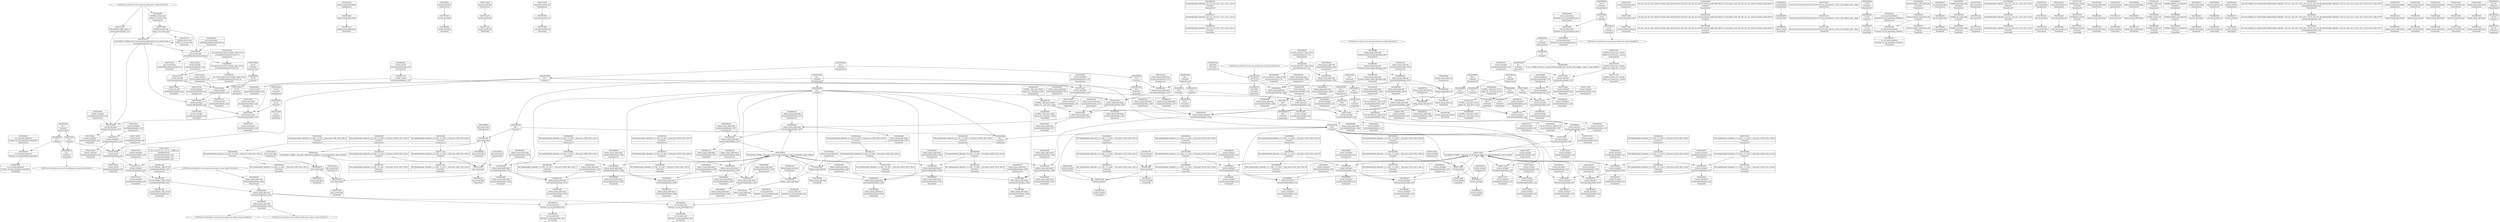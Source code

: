 digraph {
	CE0x56cc5e0 [shape=record,shape=Mrecord,label="{CE0x56cc5e0|current_sid:tmp8|security/selinux/hooks.c,218|*SummSource*}"]
	CE0x56f1d90 [shape=record,shape=Mrecord,label="{CE0x56f1d90|avc_has_perm:tsid|Function::avc_has_perm&Arg::tsid::|*SummSink*}"]
	CE0x56f51e0 [shape=record,shape=Mrecord,label="{CE0x56f51e0|current_sid:tmp16|security/selinux/hooks.c,218|*SummSource*}"]
	CE0x5725470 [shape=record,shape=Mrecord,label="{CE0x5725470|_ret_%struct.task_struct*_%tmp4,_!dbg_!27714|./arch/x86/include/asm/current.h,14|*SummSource*}"]
	CE0x56d2da0 [shape=record,shape=Mrecord,label="{CE0x56d2da0|i64*_getelementptr_inbounds_(_9_x_i64_,_9_x_i64_*___llvm_gcov_ctr255,_i64_0,_i64_0)|*Constant*|*SummSource*}"]
	CE0x56dc340 [shape=record,shape=Mrecord,label="{CE0x56dc340|i64*_getelementptr_inbounds_(_11_x_i64_,_11_x_i64_*___llvm_gcov_ctr125,_i64_0,_i64_8)|*Constant*|*SummSink*}"]
	CE0x56e22b0 [shape=record,shape=Mrecord,label="{CE0x56e22b0|selinux_mmap_addr:if.then}"]
	CE0x56c6290 [shape=record,shape=Mrecord,label="{CE0x56c6290|current_sid:tmp14|security/selinux/hooks.c,218|*SummSource*}"]
	CE0x5719fa0 [shape=record,shape=Mrecord,label="{CE0x5719fa0|current_sid:if.then}"]
	CE0x56f7a30 [shape=record,shape=Mrecord,label="{CE0x56f7a30|i64*_getelementptr_inbounds_(_9_x_i64_,_9_x_i64_*___llvm_gcov_ctr255,_i64_0,_i64_8)|*Constant*|*SummSource*}"]
	CE0x56bf110 [shape=record,shape=Mrecord,label="{CE0x56bf110|i64_0|*Constant*}"]
	CE0x572e8b0 [shape=record,shape=Mrecord,label="{CE0x572e8b0|i32_22|*Constant*}"]
	CE0x571ac80 [shape=record,shape=Mrecord,label="{CE0x571ac80|current_sid:do.end}"]
	CE0x56e0550 [shape=record,shape=Mrecord,label="{CE0x56e0550|selinux_mmap_addr:tmp10|security/selinux/hooks.c,3280|*SummSource*}"]
	CE0x56d9800 [shape=record,shape=Mrecord,label="{CE0x56d9800|i64_5|*Constant*}"]
	CE0x56e9700 [shape=record,shape=Mrecord,label="{CE0x56e9700|selinux_mmap_addr:tmp13|security/selinux/hooks.c,3281}"]
	CE0x56f15b0 [shape=record,shape=Mrecord,label="{CE0x56f15b0|i8_1|*Constant*|*SummSink*}"]
	CE0x571a570 [shape=record,shape=Mrecord,label="{CE0x571a570|current_sid:tmp6|security/selinux/hooks.c,218|*SummSink*}"]
	CE0x572f7a0 [shape=record,shape=Mrecord,label="{CE0x572f7a0|current_sid:tmp23|security/selinux/hooks.c,218}"]
	CE0x56e3c40 [shape=record,shape=Mrecord,label="{CE0x56e3c40|selinux_mmap_addr:tmp3|security/selinux/hooks.c,3277|*SummSource*}"]
	CE0x56d5cd0 [shape=record,shape=Mrecord,label="{CE0x56d5cd0|i64_4|*Constant*|*SummSource*}"]
	CE0x56e0680 [shape=record,shape=Mrecord,label="{CE0x56e0680|selinux_mmap_addr:tmp10|security/selinux/hooks.c,3280|*SummSink*}"]
	CE0x57146d0 [shape=record,shape=Mrecord,label="{CE0x57146d0|_call_void_mcount()_#3|*SummSink*}"]
	CE0x56f8230 [shape=record,shape=Mrecord,label="{CE0x56f8230|i8*_getelementptr_inbounds_(_45_x_i8_,_45_x_i8_*_.str12,_i32_0,_i32_0)|*Constant*|*SummSource*}"]
	CE0x572f630 [shape=record,shape=Mrecord,label="{CE0x572f630|current_sid:tmp22|security/selinux/hooks.c,218|*SummSource*}"]
	"CONST[source:0(mediator),value:2(dynamic)][purpose:{object}][SnkIdx:2]"
	CE0x739f3b0 [shape=record,shape=Mrecord,label="{CE0x739f3b0|selinux_mmap_addr:tmp|*SummSink*}"]
	CE0x5719cb0 [shape=record,shape=Mrecord,label="{CE0x5719cb0|current_sid:land.lhs.true2|*SummSink*}"]
	CE0x56e5650 [shape=record,shape=Mrecord,label="{CE0x56e5650|selinux_mmap_addr:tmp6|security/selinux/hooks.c,3278|*SummSource*}"]
	CE0x56e2920 [shape=record,shape=Mrecord,label="{CE0x56e2920|i32_(i32,_i32,_i16,_i32,_%struct.common_audit_data*)*_bitcast_(i32_(i32,_i32,_i16,_i32,_%struct.common_audit_data.495*)*_avc_has_perm_to_i32_(i32,_i32,_i16,_i32,_%struct.common_audit_data*)*)|*Constant*|*SummSink*}"]
	CE0x56fbc20 [shape=record,shape=Mrecord,label="{CE0x56fbc20|i64*_getelementptr_inbounds_(_11_x_i64_,_11_x_i64_*___llvm_gcov_ctr125,_i64_0,_i64_1)|*Constant*|*SummSource*}"]
	CE0x56fb060 [shape=record,shape=Mrecord,label="{CE0x56fb060|current_sid:bb|*SummSink*}"]
	CE0x56e30e0 [shape=record,shape=Mrecord,label="{CE0x56e30e0|selinux_mmap_addr:tmp2|security/selinux/hooks.c,3277|*SummSource*}"]
	CE0x57348c0 [shape=record,shape=Mrecord,label="{CE0x57348c0|%struct.task_struct*_(%struct.task_struct**)*_asm_movq_%gs:$_1:P_,$0_,_r,im,_dirflag_,_fpsr_,_flags_|*SummSource*}"]
	CE0x56e8a10 [shape=record,shape=Mrecord,label="{CE0x56e8a10|selinux_mmap_addr:call3|security/selinux/hooks.c,3282|*SummSink*}"]
	CE0x56d5c60 [shape=record,shape=Mrecord,label="{CE0x56d5c60|i64_4|*Constant*}"]
	CE0x56c3300 [shape=record,shape=Mrecord,label="{CE0x56c3300|i64*_getelementptr_inbounds_(_9_x_i64_,_9_x_i64_*___llvm_gcov_ctr255,_i64_0,_i64_0)|*Constant*|*SummSink*}"]
	CE0x56dc090 [shape=record,shape=Mrecord,label="{CE0x56dc090|i1_true|*Constant*|*SummSource*}"]
	CE0x5731740 [shape=record,shape=Mrecord,label="{CE0x5731740|i64*_getelementptr_inbounds_(_2_x_i64_,_2_x_i64_*___llvm_gcov_ctr98,_i64_0,_i64_0)|*Constant*}"]
	CE0x56ec450 [shape=record,shape=Mrecord,label="{CE0x56ec450|current_sid:call|security/selinux/hooks.c,218|*SummSource*}"]
	CE0x572f0f0 [shape=record,shape=Mrecord,label="{CE0x572f0f0|current_sid:security|security/selinux/hooks.c,218|*SummSource*}"]
	CE0x56cc290 [shape=record,shape=Mrecord,label="{CE0x56cc290|get_current:tmp1}"]
	CE0x56e8d30 [shape=record,shape=Mrecord,label="{CE0x56e8d30|i64*_getelementptr_inbounds_(_2_x_i64_,_2_x_i64_*___llvm_gcov_ctr98,_i64_0,_i64_1)|*Constant*}"]
	CE0x56dc8b0 [shape=record,shape=Mrecord,label="{CE0x56dc8b0|%struct.common_audit_data*_null|*Constant*|*SummSource*}"]
	CE0x56dda60 [shape=record,shape=Mrecord,label="{CE0x56dda60|avc_has_perm:entry|*SummSink*}"]
	CE0x56e1790 [shape=record,shape=Mrecord,label="{CE0x56e1790|selinux_mmap_addr:tmp7|security/selinux/hooks.c,3278}"]
	CE0x56f9960 [shape=record,shape=Mrecord,label="{CE0x56f9960|i64*_getelementptr_inbounds_(_11_x_i64_,_11_x_i64_*___llvm_gcov_ctr125,_i64_0,_i64_10)|*Constant*|*SummSink*}"]
	CE0x56f58f0 [shape=record,shape=Mrecord,label="{CE0x56f58f0|GLOBAL:cap_mmap_addr|*Constant*|*SummSource*}"]
	CE0x56db5e0 [shape=record,shape=Mrecord,label="{CE0x56db5e0|i64*_getelementptr_inbounds_(_9_x_i64_,_9_x_i64_*___llvm_gcov_ctr255,_i64_0,_i64_7)|*Constant*|*SummSink*}"]
	CE0x56eba60 [shape=record,shape=Mrecord,label="{CE0x56eba60|current_sid:tobool1|security/selinux/hooks.c,218|*SummSink*}"]
	CE0x56db920 [shape=record,shape=Mrecord,label="{CE0x56db920|selinux_mmap_addr:tmp14|security/selinux/hooks.c,3286}"]
	CE0x5731490 [shape=record,shape=Mrecord,label="{CE0x5731490|get_current:bb|*SummSource*}"]
	CE0x56d0d80 [shape=record,shape=Mrecord,label="{CE0x56d0d80|i8*_getelementptr_inbounds_(_25_x_i8_,_25_x_i8_*_.str3,_i32_0,_i32_0)|*Constant*|*SummSource*}"]
	CE0x56d5d60 [shape=record,shape=Mrecord,label="{CE0x56d5d60|i64*_getelementptr_inbounds_(_9_x_i64_,_9_x_i64_*___llvm_gcov_ctr255,_i64_0,_i64_6)|*Constant*}"]
	CE0x56cbe10 [shape=record,shape=Mrecord,label="{CE0x56cbe10|i64*_getelementptr_inbounds_(_11_x_i64_,_11_x_i64_*___llvm_gcov_ctr125,_i64_0,_i64_1)|*Constant*|*SummSink*}"]
	CE0x572fac0 [shape=record,shape=Mrecord,label="{CE0x572fac0|current_sid:tmp23|security/selinux/hooks.c,218|*SummSource*}"]
	CE0x56e0070 [shape=record,shape=Mrecord,label="{CE0x56e0070|selinux_mmap_addr:addr|Function::selinux_mmap_addr&Arg::addr::|*SummSink*}"]
	CE0x57253e0 [shape=record,shape=Mrecord,label="{CE0x57253e0|get_current:entry|*SummSink*}"]
	CE0x5731100 [shape=record,shape=Mrecord,label="{CE0x5731100|current_sid:tmp24|security/selinux/hooks.c,220}"]
	CE0x56f2e90 [shape=record,shape=Mrecord,label="{CE0x56f2e90|avc_has_perm:requested|Function::avc_has_perm&Arg::requested::}"]
	CE0x56cdf90 [shape=record,shape=Mrecord,label="{CE0x56cdf90|current_sid:tmp5|security/selinux/hooks.c,218|*SummSource*}"]
	CE0x56cedb0 [shape=record,shape=Mrecord,label="{CE0x56cedb0|_call_void_mcount()_#3|*SummSink*}"]
	"CONST[source:0(mediator),value:2(dynamic)][purpose:{object,subject}][SnkIdx:0]"
	CE0x56c2390 [shape=record,shape=Mrecord,label="{CE0x56c2390|_ret_i32_%tmp24,_!dbg_!27742|security/selinux/hooks.c,220|*SummSink*}"]
	CE0x56f8a80 [shape=record,shape=Mrecord,label="{CE0x56f8a80|current_sid:tmp17|security/selinux/hooks.c,218|*SummSource*}"]
	CE0x57347c0 [shape=record,shape=Mrecord,label="{CE0x57347c0|%struct.task_struct*_(%struct.task_struct**)*_asm_movq_%gs:$_1:P_,$0_,_r,im,_dirflag_,_fpsr_,_flags_}"]
	CE0x56f3050 [shape=record,shape=Mrecord,label="{CE0x56f3050|current_sid:tmp9|security/selinux/hooks.c,218|*SummSink*}"]
	CE0x5723ef0 [shape=record,shape=Mrecord,label="{CE0x5723ef0|GLOBAL:get_current|*Constant*|*SummSource*}"]
	CE0x56ebb90 [shape=record,shape=Mrecord,label="{CE0x56ebb90|i64_5|*Constant*}"]
	CE0x56e9830 [shape=record,shape=Mrecord,label="{CE0x56e9830|selinux_mmap_addr:tmp13|security/selinux/hooks.c,3281|*SummSource*}"]
	CE0x56d2b40 [shape=record,shape=Mrecord,label="{CE0x56d2b40|selinux_mmap_addr:tmp5|security/selinux/hooks.c,3277|*SummSource*}"]
	CE0x56ca950 [shape=record,shape=Mrecord,label="{CE0x56ca950|get_current:tmp3}"]
	CE0x6b64270 [shape=record,shape=Mrecord,label="{CE0x6b64270|selinux_mmap_addr:return|*SummSink*}"]
	CE0x572f080 [shape=record,shape=Mrecord,label="{CE0x572f080|current_sid:security|security/selinux/hooks.c,218}"]
	CE0x56f5360 [shape=record,shape=Mrecord,label="{CE0x56f5360|current_sid:tmp16|security/selinux/hooks.c,218|*SummSink*}"]
	CE0x56c5460 [shape=record,shape=Mrecord,label="{CE0x56c5460|current_sid:if.end|*SummSink*}"]
	CE0x56e3070 [shape=record,shape=Mrecord,label="{CE0x56e3070|selinux_mmap_addr:tmp2|security/selinux/hooks.c,3277}"]
	CE0x5730430 [shape=record,shape=Mrecord,label="{CE0x5730430|current_sid:sid|security/selinux/hooks.c,220|*SummSink*}"]
	CE0x56faf30 [shape=record,shape=Mrecord,label="{CE0x56faf30|_ret_i32_%retval.0,_!dbg_!27727|security/selinux/hooks.c,3287|*SummSink*}"]
	CE0x56c08e0 [shape=record,shape=Mrecord,label="{CE0x56c08e0|avc_has_perm:requested|Function::avc_has_perm&Arg::requested::|*SummSink*}"]
	CE0x56e60d0 [shape=record,shape=Mrecord,label="{CE0x56e60d0|i64*_getelementptr_inbounds_(_9_x_i64_,_9_x_i64_*___llvm_gcov_ctr255,_i64_0,_i64_6)|*Constant*|*SummSource*}"]
	CE0x56c5170 [shape=record,shape=Mrecord,label="{CE0x56c5170|GLOBAL:current_task|Global_var:current_task|*SummSink*}"]
	CE0x56e7120 [shape=record,shape=Mrecord,label="{CE0x56e7120|selinux_mmap_addr:if.then1|*SummSink*}"]
	CE0x56eab40 [shape=record,shape=Mrecord,label="{CE0x56eab40|GLOBAL:current_sid|*Constant*|*SummSink*}"]
	CE0x56e3f80 [shape=record,shape=Mrecord,label="{CE0x56e3f80|i64*_getelementptr_inbounds_(_9_x_i64_,_9_x_i64_*___llvm_gcov_ctr255,_i64_0,_i64_3)|*Constant*|*SummSource*}"]
	CE0x56fa610 [shape=record,shape=Mrecord,label="{CE0x56fa610|selinux_mmap_addr:tmp16|security/selinux/hooks.c,3287|*SummSink*}"]
	CE0x56f6100 [shape=record,shape=Mrecord,label="{CE0x56f6100|selinux_mmap_addr:tmp15|security/selinux/hooks.c,3286}"]
	CE0x56e4450 [shape=record,shape=Mrecord,label="{CE0x56e4450|i32_0|*Constant*|*SummSink*}"]
	CE0x56e28b0 [shape=record,shape=Mrecord,label="{CE0x56e28b0|i32_(i32,_i32,_i16,_i32,_%struct.common_audit_data*)*_bitcast_(i32_(i32,_i32,_i16,_i32,_%struct.common_audit_data.495*)*_avc_has_perm_to_i32_(i32,_i32,_i16,_i32,_%struct.common_audit_data*)*)|*Constant*|*SummSource*}"]
	CE0x56f81c0 [shape=record,shape=Mrecord,label="{CE0x56f81c0|i8*_getelementptr_inbounds_(_45_x_i8_,_45_x_i8_*_.str12,_i32_0,_i32_0)|*Constant*}"]
	CE0x56f3fc0 [shape=record,shape=Mrecord,label="{CE0x56f3fc0|current_sid:if.then|*SummSource*}"]
	CE0x56c74d0 [shape=record,shape=Mrecord,label="{CE0x56c74d0|current_sid:tmp3}"]
	CE0x56f82a0 [shape=record,shape=Mrecord,label="{CE0x56f82a0|i8*_getelementptr_inbounds_(_45_x_i8_,_45_x_i8_*_.str12,_i32_0,_i32_0)|*Constant*|*SummSink*}"]
	CE0x57145d0 [shape=record,shape=Mrecord,label="{CE0x57145d0|_call_void_mcount()_#3|*SummSource*}"]
	CE0x571c750 [shape=record,shape=Mrecord,label="{CE0x571c750|GLOBAL:current_sid.__warned|Global_var:current_sid.__warned|*SummSink*}"]
	CE0x56f4090 [shape=record,shape=Mrecord,label="{CE0x56f4090|current_sid:if.then|*SummSink*}"]
	CE0x56ea790 [shape=record,shape=Mrecord,label="{CE0x56ea790|i64_65536|*Constant*|*SummSink*}"]
	CE0x56f99d0 [shape=record,shape=Mrecord,label="{CE0x56f99d0|current_sid:tmp19|security/selinux/hooks.c,218|*SummSink*}"]
	CE0x56eb2c0 [shape=record,shape=Mrecord,label="{CE0x56eb2c0|selinux_mmap_addr:tmp4|security/selinux/hooks.c,3277}"]
	CE0x56e24d0 [shape=record,shape=Mrecord,label="{CE0x56e24d0|i32_(i32,_i32,_i16,_i32,_%struct.common_audit_data*)*_bitcast_(i32_(i32,_i32,_i16,_i32,_%struct.common_audit_data.495*)*_avc_has_perm_to_i32_(i32,_i32,_i16,_i32,_%struct.common_audit_data*)*)|*Constant*}"]
	CE0x56d0c40 [shape=record,shape=Mrecord,label="{CE0x56d0c40|GLOBAL:lockdep_rcu_suspicious|*Constant*|*SummSource*}"]
	CE0x56dce60 [shape=record,shape=Mrecord,label="{CE0x56dce60|avc_has_perm:auditdata|Function::avc_has_perm&Arg::auditdata::}"]
	CE0x56cb240 [shape=record,shape=Mrecord,label="{CE0x56cb240|i64*_getelementptr_inbounds_(_11_x_i64_,_11_x_i64_*___llvm_gcov_ctr125,_i64_0,_i64_6)|*Constant*|*SummSink*}"]
	CE0x56f8650 [shape=record,shape=Mrecord,label="{CE0x56f8650|i64*_getelementptr_inbounds_(_11_x_i64_,_11_x_i64_*___llvm_gcov_ctr125,_i64_0,_i64_9)|*Constant*|*SummSink*}"]
	CE0x56ce610 [shape=record,shape=Mrecord,label="{CE0x56ce610|current_sid:do.body|*SummSource*}"]
	CE0x56f6c30 [shape=record,shape=Mrecord,label="{CE0x56f6c30|_ret_%struct.task_struct*_%tmp4,_!dbg_!27714|./arch/x86/include/asm/current.h,14|*SummSink*}"]
	CE0x56ccde0 [shape=record,shape=Mrecord,label="{CE0x56ccde0|current_sid:tmp2}"]
	CE0x5733f10 [shape=record,shape=Mrecord,label="{CE0x5733f10|get_current:tmp3|*SummSink*}"]
	CE0x56cd970 [shape=record,shape=Mrecord,label="{CE0x56cd970|get_current:tmp2}"]
	CE0x56cc730 [shape=record,shape=Mrecord,label="{CE0x56cc730|current_sid:tobool1|security/selinux/hooks.c,218}"]
	CE0x56faa40 [shape=record,shape=Mrecord,label="{CE0x56faa40|selinux_mmap_addr:tmp17|security/selinux/hooks.c,3287|*SummSource*}"]
	CE0x56c0870 [shape=record,shape=Mrecord,label="{CE0x56c0870|i32_1|*Constant*|*SummSink*}"]
	CE0x56f5960 [shape=record,shape=Mrecord,label="{CE0x56f5960|i32_0|*Constant*}"]
	CE0x572eb10 [shape=record,shape=Mrecord,label="{CE0x572eb10|i32_22|*Constant*|*SummSource*}"]
	CE0x56d1340 [shape=record,shape=Mrecord,label="{CE0x56d1340|selinux_mmap_addr:if.then|*SummSource*}"]
	CE0x56ed2d0 [shape=record,shape=Mrecord,label="{CE0x56ed2d0|_call_void_mcount()_#3}"]
	CE0x56f7410 [shape=record,shape=Mrecord,label="{CE0x56f7410|selinux_mmap_addr:tmp15|security/selinux/hooks.c,3286|*SummSink*}"]
	CE0x56e3a30 [shape=record,shape=Mrecord,label="{CE0x56e3a30|i64*_getelementptr_inbounds_(_9_x_i64_,_9_x_i64_*___llvm_gcov_ctr255,_i64_0,_i64_3)|*Constant*}"]
	CE0x572ed20 [shape=record,shape=Mrecord,label="{CE0x572ed20|i32_22|*Constant*|*SummSink*}"]
	CE0x572f4b0 [shape=record,shape=Mrecord,label="{CE0x572f4b0|current_sid:tmp22|security/selinux/hooks.c,218}"]
	CE0x56f35e0 [shape=record,shape=Mrecord,label="{CE0x56f35e0|current_sid:tmp11|security/selinux/hooks.c,218}"]
	CE0x56ed880 [shape=record,shape=Mrecord,label="{CE0x56ed880|selinux_mmap_addr:tmp9|security/selinux/hooks.c,3280|*SummSink*}"]
	CE0x56ea440 [shape=record,shape=Mrecord,label="{CE0x56ea440|selinux_mmap_addr:tmp7|security/selinux/hooks.c,3278|*SummSink*}"]
	"CONST[source:0(mediator),value:0(static)][purpose:{operation}][SnkIdx:3]"
	CE0x56dfe20 [shape=record,shape=Mrecord,label="{CE0x56dfe20|GLOBAL:cap_mmap_addr|*Constant*|*SummSink*}"]
	CE0x5725210 [shape=record,shape=Mrecord,label="{CE0x5725210|get_current:entry}"]
	CE0x572fe40 [shape=record,shape=Mrecord,label="{CE0x572fe40|i64*_getelementptr_inbounds_(_2_x_i64_,_2_x_i64_*___llvm_gcov_ctr98,_i64_0,_i64_1)|*Constant*|*SummSource*}"]
	CE0x5719c40 [shape=record,shape=Mrecord,label="{CE0x5719c40|current_sid:land.lhs.true2|*SummSource*}"]
	CE0x571a6a0 [shape=record,shape=Mrecord,label="{CE0x571a6a0|current_sid:tmp7|security/selinux/hooks.c,218}"]
	CE0x56f5e60 [shape=record,shape=Mrecord,label="{CE0x56f5e60|selinux_mmap_addr:tmp14|security/selinux/hooks.c,3286|*SummSink*}"]
	CE0x56e26d0 [shape=record,shape=Mrecord,label="{CE0x56e26d0|selinux_mmap_addr:call3|security/selinux/hooks.c,3282|*SummSource*}"]
	CE0x5715ad0 [shape=record,shape=Mrecord,label="{CE0x5715ad0|i64*_getelementptr_inbounds_(_11_x_i64_,_11_x_i64_*___llvm_gcov_ctr125,_i64_0,_i64_0)|*Constant*|*SummSink*}"]
	CE0x56ed000 [shape=record,shape=Mrecord,label="{CE0x56ed000|current_sid:do.body|*SummSink*}"]
	CE0x56f4cb0 [shape=record,shape=Mrecord,label="{CE0x56f4cb0|i64*_getelementptr_inbounds_(_11_x_i64_,_11_x_i64_*___llvm_gcov_ctr125,_i64_0,_i64_8)|*Constant*}"]
	CE0x56da660 [shape=record,shape=Mrecord,label="{CE0x56da660|_ret_i32_%retval.0,_!dbg_!27728|security/selinux/avc.c,775|*SummSink*}"]
	CE0x56f6b90 [shape=record,shape=Mrecord,label="{CE0x56f6b90|_ret_%struct.task_struct*_%tmp4,_!dbg_!27714|./arch/x86/include/asm/current.h,14}"]
	CE0x56dbec0 [shape=record,shape=Mrecord,label="{CE0x56dbec0|i1_true|*Constant*}"]
	CE0x5717360 [shape=record,shape=Mrecord,label="{CE0x5717360|current_sid:tmp9|security/selinux/hooks.c,218|*SummSource*}"]
	CE0x56f9050 [shape=record,shape=Mrecord,label="{CE0x56f9050|current_sid:tmp18|security/selinux/hooks.c,218|*SummSink*}"]
	CE0x56eafe0 [shape=record,shape=Mrecord,label="{CE0x56eafe0|current_sid:entry|*SummSink*}"]
	CE0x56f8d80 [shape=record,shape=Mrecord,label="{CE0x56f8d80|current_sid:tmp18|security/selinux/hooks.c,218}"]
	CE0x56f2500 [shape=record,shape=Mrecord,label="{CE0x56f2500|_call_void_lockdep_rcu_suspicious(i8*_getelementptr_inbounds_(_25_x_i8_,_25_x_i8_*_.str3,_i32_0,_i32_0),_i32_218,_i8*_getelementptr_inbounds_(_45_x_i8_,_45_x_i8_*_.str12,_i32_0,_i32_0))_#10,_!dbg_!27727|security/selinux/hooks.c,218|*SummSink*}"]
	"CONST[source:0(mediator),value:2(dynamic)][purpose:{object,subject}][SrcIdx:4]"
	CE0x5733fd0 [shape=record,shape=Mrecord,label="{CE0x5733fd0|_call_void_mcount()_#3}"]
	CE0x5717d00 [shape=record,shape=Mrecord,label="{CE0x5717d00|current_sid:tmp11|security/selinux/hooks.c,218|*SummSource*}"]
	CE0x56c56c0 [shape=record,shape=Mrecord,label="{CE0x56c56c0|i64*_getelementptr_inbounds_(_11_x_i64_,_11_x_i64_*___llvm_gcov_ctr125,_i64_0,_i64_0)|*Constant*|*SummSource*}"]
	CE0x56ca6d0 [shape=record,shape=Mrecord,label="{CE0x56ca6d0|i64_3|*Constant*|*SummSink*}"]
	CE0x571b620 [shape=record,shape=Mrecord,label="{CE0x571b620|current_sid:tmp7|security/selinux/hooks.c,218|*SummSink*}"]
	CE0x56ccec0 [shape=record,shape=Mrecord,label="{CE0x56ccec0|current_sid:tmp2|*SummSink*}"]
	CE0x56c94a0 [shape=record,shape=Mrecord,label="{CE0x56c94a0|current_sid:call|security/selinux/hooks.c,218|*SummSink*}"]
	CE0x56e45a0 [shape=record,shape=Mrecord,label="{CE0x56e45a0|selinux_mmap_addr:tobool|security/selinux/hooks.c,3277|*SummSource*}"]
	CE0x571c5d0 [shape=record,shape=Mrecord,label="{CE0x571c5d0|GLOBAL:current_sid.__warned|Global_var:current_sid.__warned|*SummSource*}"]
	CE0x56d3250 [shape=record,shape=Mrecord,label="{CE0x56d3250|GLOBAL:cap_mmap_addr|*Constant*}"]
	CE0x56db420 [shape=record,shape=Mrecord,label="{CE0x56db420|i64*_getelementptr_inbounds_(_9_x_i64_,_9_x_i64_*___llvm_gcov_ctr255,_i64_0,_i64_7)|*Constant*|*SummSource*}"]
	CE0x5723710 [shape=record,shape=Mrecord,label="{CE0x5723710|current_sid:call4|security/selinux/hooks.c,218}"]
	CE0x56e9e40 [shape=record,shape=Mrecord,label="{CE0x56e9e40|selinux_mmap_addr:call2|security/selinux/hooks.c,3281|*SummSource*}"]
	CE0x56f41a0 [shape=record,shape=Mrecord,label="{CE0x56f41a0|current_sid:if.end}"]
	CE0x56ca7b0 [shape=record,shape=Mrecord,label="{CE0x56ca7b0|current_sid:tmp4|security/selinux/hooks.c,218|*SummSource*}"]
	CE0x5734730 [shape=record,shape=Mrecord,label="{CE0x5734730|get_current:tmp4|./arch/x86/include/asm/current.h,14|*SummSink*}"]
	CE0x56e9dd0 [shape=record,shape=Mrecord,label="{CE0x56e9dd0|selinux_mmap_addr:call2|security/selinux/hooks.c,3281}"]
	CE0x56cd810 [shape=record,shape=Mrecord,label="{CE0x56cd810|i64_3|*Constant*}"]
	CE0x5758900 [shape=record,shape=Mrecord,label="{CE0x5758900|get_current:tmp1|*SummSource*}"]
	CE0x56c6a30 [shape=record,shape=Mrecord,label="{CE0x56c6a30|get_current:tmp4|./arch/x86/include/asm/current.h,14}"]
	CE0x56f2e20 [shape=record,shape=Mrecord,label="{CE0x56f2e20|%struct.common_audit_data*_null|*Constant*}"]
	CE0x56dbd90 [shape=record,shape=Mrecord,label="{CE0x56dbd90|current_sid:tmp14|security/selinux/hooks.c,218|*SummSink*}"]
	CE0x56e7190 [shape=record,shape=Mrecord,label="{CE0x56e7190|selinux_mmap_addr:if.end4}"]
	CE0x56e1720 [shape=record,shape=Mrecord,label="{CE0x56e1720|i64_65536|*Constant*}"]
	CE0x518b760 [shape=record,shape=Mrecord,label="{CE0x518b760|i64_0|*Constant*|*SummSink*}"]
	CE0x56ed7a0 [shape=record,shape=Mrecord,label="{CE0x56ed7a0|selinux_mmap_addr:tmp9|security/selinux/hooks.c,3280|*SummSource*}"]
	CE0x56de140 [shape=record,shape=Mrecord,label="{CE0x56de140|avc_has_perm:tsid|Function::avc_has_perm&Arg::tsid::}"]
	CE0x5714430 [shape=record,shape=Mrecord,label="{CE0x5714430|current_sid:tobool|security/selinux/hooks.c,218}"]
	CE0x56e1fa0 [shape=record,shape=Mrecord,label="{CE0x56e1fa0|i64*_getelementptr_inbounds_(_9_x_i64_,_9_x_i64_*___llvm_gcov_ctr255,_i64_0,_i64_6)|*Constant*|*SummSink*}"]
	CE0x56c2fe0 [shape=record,shape=Mrecord,label="{CE0x56c2fe0|selinux_mmap_addr:bb}"]
	CE0x6d81af0 [shape=record,shape=Mrecord,label="{CE0x6d81af0|selinux_mmap_addr:tobool|security/selinux/hooks.c,3277|*SummSink*}"]
	CE0x572e310 [shape=record,shape=Mrecord,label="{CE0x572e310|current_sid:cred|security/selinux/hooks.c,218|*SummSink*}"]
	CE0x56e43e0 [shape=record,shape=Mrecord,label="{CE0x56e43e0|i32_0|*Constant*|*SummSource*}"]
	CE0x56ced10 [shape=record,shape=Mrecord,label="{CE0x56ced10|_call_void_mcount()_#3|*SummSource*}"]
	CE0x5717e30 [shape=record,shape=Mrecord,label="{CE0x5717e30|current_sid:tmp11|security/selinux/hooks.c,218|*SummSink*}"]
	CE0x56d3530 [shape=record,shape=Mrecord,label="{CE0x56d3530|selinux_mmap_addr:if.end4|*SummSink*}"]
	CE0x56f7f20 [shape=record,shape=Mrecord,label="{CE0x56f7f20|i64*_getelementptr_inbounds_(_9_x_i64_,_9_x_i64_*___llvm_gcov_ctr255,_i64_0,_i64_8)|*Constant*|*SummSink*}"]
	CE0x57151b0 [shape=record,shape=Mrecord,label="{CE0x57151b0|i64*_getelementptr_inbounds_(_2_x_i64_,_2_x_i64_*___llvm_gcov_ctr98,_i64_0,_i64_0)|*Constant*|*SummSink*}"]
	CE0x56e5f60 [shape=record,shape=Mrecord,label="{CE0x56e5f60|selinux_mmap_addr:tmp11|security/selinux/hooks.c,3280|*SummSink*}"]
	CE0x56e6900 [shape=record,shape=Mrecord,label="{CE0x56e6900|GLOBAL:__llvm_gcov_ctr255|Global_var:__llvm_gcov_ctr255|*SummSink*}"]
	CE0x56f9600 [shape=record,shape=Mrecord,label="{CE0x56f9600|current_sid:tmp19|security/selinux/hooks.c,218|*SummSource*}"]
	CE0x56d3ec0 [shape=record,shape=Mrecord,label="{CE0x56d3ec0|current_sid:bb|*SummSource*}"]
	CE0x571ada0 [shape=record,shape=Mrecord,label="{CE0x571ada0|current_sid:do.end|*SummSource*}"]
	CE0x56f84c0 [shape=record,shape=Mrecord,label="{CE0x56f84c0|i64*_getelementptr_inbounds_(_11_x_i64_,_11_x_i64_*___llvm_gcov_ctr125,_i64_0,_i64_9)|*Constant*|*SummSource*}"]
	CE0x57252c0 [shape=record,shape=Mrecord,label="{CE0x57252c0|get_current:entry|*SummSource*}"]
	CE0x56d4b90 [shape=record,shape=Mrecord,label="{CE0x56d4b90|selinux_mmap_addr:cmp|security/selinux/hooks.c,3280|*SummSink*}"]
	CE0x56fc160 [shape=record,shape=Mrecord,label="{CE0x56fc160|selinux_mmap_addr:tmp1|*SummSource*}"]
	CE0x56c44b0 [shape=record,shape=Mrecord,label="{CE0x56c44b0|selinux_mmap_addr:if.end}"]
	CE0x572e0d0 [shape=record,shape=Mrecord,label="{CE0x572e0d0|current_sid:cred|security/selinux/hooks.c,218}"]
	CE0x56c8b60 [shape=record,shape=Mrecord,label="{CE0x56c8b60|0:_i8,_:_GCMR_current_sid.__warned_internal_global_i8_0,_section_.data.unlikely_,_align_1:_elem_0:default:}"]
	CE0x572df40 [shape=record,shape=Mrecord,label="{CE0x572df40|i32_78|*Constant*|*SummSink*}"]
	CE0x56dd4a0 [shape=record,shape=Mrecord,label="{CE0x56dd4a0|get_current:tmp4|./arch/x86/include/asm/current.h,14|*SummSource*}"]
	CE0x56c1d00 [shape=record,shape=Mrecord,label="{CE0x56c1d00|_ret_i32_%tmp24,_!dbg_!27742|security/selinux/hooks.c,220}"]
	CE0x76469a0 [shape=record,shape=Mrecord,label="{CE0x76469a0|selinux_mmap_addr:tmp|*SummSource*}"]
	CE0x56dc210 [shape=record,shape=Mrecord,label="{CE0x56dc210|i1_true|*Constant*|*SummSink*}"]
	CE0x5731610 [shape=record,shape=Mrecord,label="{CE0x5731610|get_current:bb|*SummSink*}"]
	CE0x56cd7a0 [shape=record,shape=Mrecord,label="{CE0x56cd7a0|i64_2|*Constant*}"]
	CE0x518b540 [shape=record,shape=Mrecord,label="{CE0x518b540|i64_0|*Constant*|*SummSource*}"]
	CE0x56f98b0 [shape=record,shape=Mrecord,label="{CE0x56f98b0|i64*_getelementptr_inbounds_(_11_x_i64_,_11_x_i64_*___llvm_gcov_ctr125,_i64_0,_i64_10)|*Constant*|*SummSource*}"]
	CE0x56c5d50 [shape=record,shape=Mrecord,label="{CE0x56c5d50|current_sid:tmp13|security/selinux/hooks.c,218}"]
	CE0x572ef10 [shape=record,shape=Mrecord,label="{CE0x572ef10|COLLAPSED:_CMRE:_elem_0::|security/selinux/hooks.c,218}"]
	CE0x56cce50 [shape=record,shape=Mrecord,label="{CE0x56cce50|current_sid:tmp2|*SummSource*}"]
	CE0x56d9610 [shape=record,shape=Mrecord,label="{CE0x56d9610|selinux_mmap_addr:cmp|security/selinux/hooks.c,3280|*SummSource*}"]
	CE0x56ed730 [shape=record,shape=Mrecord,label="{CE0x56ed730|selinux_mmap_addr:tmp9|security/selinux/hooks.c,3280}"]
	CE0x572fc40 [shape=record,shape=Mrecord,label="{CE0x572fc40|current_sid:tmp23|security/selinux/hooks.c,218|*SummSink*}"]
	CE0x5719ee0 [shape=record,shape=Mrecord,label="{CE0x5719ee0|current_sid:land.lhs.true|*SummSink*}"]
	CE0x56fc200 [shape=record,shape=Mrecord,label="{CE0x56fc200|selinux_mmap_addr:tmp1|*SummSink*}"]
	CE0x56f86c0 [shape=record,shape=Mrecord,label="{CE0x56f86c0|current_sid:tmp17|security/selinux/hooks.c,218}"]
	CE0x6d81bd0 [shape=record,shape=Mrecord,label="{CE0x6d81bd0|i64_2|*Constant*|*SummSink*}"]
	CE0x56f9a40 [shape=record,shape=Mrecord,label="{CE0x56f9a40|current_sid:tmp20|security/selinux/hooks.c,218}"]
	CE0x56ddcd0 [shape=record,shape=Mrecord,label="{CE0x56ddcd0|avc_has_perm:ssid|Function::avc_has_perm&Arg::ssid::}"]
	CE0x572dfb0 [shape=record,shape=Mrecord,label="{CE0x572dfb0|i32_78|*Constant*|*SummSource*}"]
	CE0x5725800 [shape=record,shape=Mrecord,label="{CE0x5725800|i64*_getelementptr_inbounds_(_11_x_i64_,_11_x_i64_*___llvm_gcov_ctr125,_i64_0,_i64_9)|*Constant*}"]
	CE0x572fdd0 [shape=record,shape=Mrecord,label="{CE0x572fdd0|i32_1|*Constant*}"]
	CE0x57312e0 [shape=record,shape=Mrecord,label="{CE0x57312e0|current_sid:tmp24|security/selinux/hooks.c,220|*SummSink*}"]
	CE0x56d0cd0 [shape=record,shape=Mrecord,label="{CE0x56d0cd0|GLOBAL:lockdep_rcu_suspicious|*Constant*|*SummSink*}"]
	CE0x5717270 [shape=record,shape=Mrecord,label="{CE0x5717270|current_sid:tmp10|security/selinux/hooks.c,218}"]
	CE0x5730830 [shape=record,shape=Mrecord,label="{CE0x5730830|0:_i32,_4:_i32,_8:_i32,_12:_i32,_:_CMRE_4,8_|*MultipleSource*|security/selinux/hooks.c,218|security/selinux/hooks.c,218|security/selinux/hooks.c,220}"]
	CE0x56dca70 [shape=record,shape=Mrecord,label="{CE0x56dca70|avc_has_perm:auditdata|Function::avc_has_perm&Arg::auditdata::|*SummSink*}"]
	CE0x56c6c30 [shape=record,shape=Mrecord,label="{CE0x56c6c30|i64_1|*Constant*}"]
	CE0x56ca850 [shape=record,shape=Mrecord,label="{CE0x56ca850|current_sid:tmp4|security/selinux/hooks.c,218|*SummSink*}"]
	CE0x56eb330 [shape=record,shape=Mrecord,label="{CE0x56eb330|selinux_mmap_addr:tmp4|security/selinux/hooks.c,3277|*SummSource*}"]
	CE0x56f2fa0 [shape=record,shape=Mrecord,label="{CE0x56f2fa0|avc_has_perm:requested|Function::avc_has_perm&Arg::requested::|*SummSource*}"]
	CE0x56d3d00 [shape=record,shape=Mrecord,label="{CE0x56d3d00|current_sid:bb}"]
	CE0x56ea270 [shape=record,shape=Mrecord,label="{CE0x56ea270|_call_void_mcount()_#3|*SummSink*}"]
	CE0x56f2320 [shape=record,shape=Mrecord,label="{CE0x56f2320|i32_1|*Constant*}"]
	CE0x56c5e30 [shape=record,shape=Mrecord,label="{CE0x56c5e30|current_sid:tmp13|security/selinux/hooks.c,218|*SummSink*}"]
	"CONST[source:1(input),value:2(dynamic)][purpose:{object}][SrcIdx:2]"
	CE0x56ea720 [shape=record,shape=Mrecord,label="{CE0x56ea720|i64_65536|*Constant*|*SummSource*}"]
	CE0x56eac70 [shape=record,shape=Mrecord,label="{CE0x56eac70|current_sid:entry}"]
	CE0x56e9f70 [shape=record,shape=Mrecord,label="{CE0x56e9f70|selinux_mmap_addr:call2|security/selinux/hooks.c,3281|*SummSink*}"]
	CE0x56e1a70 [shape=record,shape=Mrecord,label="{CE0x56e1a70|i64*_getelementptr_inbounds_(_9_x_i64_,_9_x_i64_*___llvm_gcov_ctr255,_i64_0,_i64_0)|*Constant*}"]
	CE0x56c2d90 [shape=record,shape=Mrecord,label="{CE0x56c2d90|selinux_mmap_addr:bb|*SummSource*}"]
	CE0x56cd560 [shape=record,shape=Mrecord,label="{CE0x56cd560|current_sid:tobool|security/selinux/hooks.c,218|*SummSource*}"]
	CE0x56fa850 [shape=record,shape=Mrecord,label="{CE0x56fa850|_ret_i32_%retval.0,_!dbg_!27727|security/selinux/hooks.c,3287}"]
	CE0x56ed180 [shape=record,shape=Mrecord,label="{CE0x56ed180|i64_1|*Constant*}"]
	CE0x56c7680 [shape=record,shape=Mrecord,label="{CE0x56c7680|current_sid:tmp3|*SummSource*}"]
	"CONST[source:2(external),value:2(dynamic)][purpose:{subject}][SrcIdx:3]"
	CE0x56c5550 [shape=record,shape=Mrecord,label="{CE0x56c5550|i64*_getelementptr_inbounds_(_11_x_i64_,_11_x_i64_*___llvm_gcov_ctr125,_i64_0,_i64_0)|*Constant*}"]
	CE0x5733ea0 [shape=record,shape=Mrecord,label="{CE0x5733ea0|get_current:tmp3|*SummSource*}"]
	CE0x5718130 [shape=record,shape=Mrecord,label="{CE0x5718130|current_sid:tmp12|security/selinux/hooks.c,218|*SummSource*}"]
	CE0x56c46b0 [shape=record,shape=Mrecord,label="{CE0x56c46b0|selinux_mmap_addr:entry|*SummSource*}"]
	CE0x571c880 [shape=record,shape=Mrecord,label="{CE0x571c880|current_sid:tmp8|security/selinux/hooks.c,218}"]
	CE0x56d3790 [shape=record,shape=Mrecord,label="{CE0x56d3790|selinux_mmap_addr:if.end4|*SummSource*}"]
	CE0x56e3b90 [shape=record,shape=Mrecord,label="{CE0x56e3b90|selinux_mmap_addr:tmp3|security/selinux/hooks.c,3277}"]
	CE0x56e5e30 [shape=record,shape=Mrecord,label="{CE0x56e5e30|selinux_mmap_addr:tmp11|security/selinux/hooks.c,3280|*SummSource*}"]
	CE0x56eb460 [shape=record,shape=Mrecord,label="{CE0x56eb460|selinux_mmap_addr:tmp4|security/selinux/hooks.c,3277|*SummSink*}"]
	CE0x56f94d0 [shape=record,shape=Mrecord,label="{CE0x56f94d0|i64*_getelementptr_inbounds_(_11_x_i64_,_11_x_i64_*___llvm_gcov_ctr125,_i64_0,_i64_10)|*Constant*}"]
	CE0x56d06b0 [shape=record,shape=Mrecord,label="{CE0x56d06b0|selinux_mmap_addr:if.then1|*SummSource*}"]
	CE0x56f16e0 [shape=record,shape=Mrecord,label="{CE0x56f16e0|i8*_getelementptr_inbounds_(_25_x_i8_,_25_x_i8_*_.str3,_i32_0,_i32_0)|*Constant*}"]
	CE0x56c6d10 [shape=record,shape=Mrecord,label="{CE0x56c6d10|current_sid:tmp1|*SummSource*}"]
	CE0x7646930 [shape=record,shape=Mrecord,label="{CE0x7646930|COLLAPSED:_GCMRE___llvm_gcov_ctr255_internal_global_9_x_i64_zeroinitializer:_elem_0:default:}"]
	CE0x56ea0e0 [shape=record,shape=Mrecord,label="{CE0x56ea0e0|GLOBAL:current_sid|*Constant*|*SummSource*}"]
	CE0x56f2490 [shape=record,shape=Mrecord,label="{CE0x56f2490|_call_void_lockdep_rcu_suspicious(i8*_getelementptr_inbounds_(_25_x_i8_,_25_x_i8_*_.str3,_i32_0,_i32_0),_i32_218,_i8*_getelementptr_inbounds_(_45_x_i8_,_45_x_i8_*_.str12,_i32_0,_i32_0))_#10,_!dbg_!27727|security/selinux/hooks.c,218|*SummSource*}"]
	CE0x56fbaa0 [shape=record,shape=Mrecord,label="{CE0x56fbaa0|current_sid:tmp1|*SummSink*}"]
	CE0x56c04c0 [shape=record,shape=Mrecord,label="{CE0x56c04c0|current_sid:tmp15|security/selinux/hooks.c,218|*SummSink*}"]
	CE0x56f1f00 [shape=record,shape=Mrecord,label="{CE0x56f1f00|i16_45|*Constant*}"]
	CE0x56c03e0 [shape=record,shape=Mrecord,label="{CE0x56c03e0|current_sid:tmp15|security/selinux/hooks.c,218}"]
	CE0x56d35a0 [shape=record,shape=Mrecord,label="{CE0x56d35a0|selinux_mmap_addr:return}"]
	CE0x56dcbf0 [shape=record,shape=Mrecord,label="{CE0x56dcbf0|_ret_i32_%retval.0,_!dbg_!27728|security/selinux/avc.c,775}"]
	CE0x56f21b0 [shape=record,shape=Mrecord,label="{CE0x56f21b0|i16_45|*Constant*|*SummSink*}"]
	CE0x56caf90 [shape=record,shape=Mrecord,label="{CE0x56caf90|i64*_getelementptr_inbounds_(_11_x_i64_,_11_x_i64_*___llvm_gcov_ctr125,_i64_0,_i64_6)|*Constant*|*SummSource*}"]
	CE0x56f2080 [shape=record,shape=Mrecord,label="{CE0x56f2080|i16_45|*Constant*|*SummSource*}"]
	CE0x56d3000 [shape=record,shape=Mrecord,label="{CE0x56d3000|i64*_getelementptr_inbounds_(_2_x_i64_,_2_x_i64_*___llvm_gcov_ctr98,_i64_0,_i64_1)|*Constant*|*SummSink*}"]
	CE0x572f190 [shape=record,shape=Mrecord,label="{CE0x572f190|current_sid:security|security/selinux/hooks.c,218|*SummSink*}"]
	CE0x56c73b0 [shape=record,shape=Mrecord,label="{CE0x56c73b0|get_current:tmp}"]
	CE0x56dbc90 [shape=record,shape=Mrecord,label="{CE0x56dbc90|avc_has_perm:entry}"]
	CE0x56daa80 [shape=record,shape=Mrecord,label="{CE0x56daa80|selinux_mmap_addr:rc.0}"]
	CE0x56cead0 [shape=record,shape=Mrecord,label="{CE0x56cead0|_call_void_mcount()_#3}"]
	CE0x57311f0 [shape=record,shape=Mrecord,label="{CE0x57311f0|current_sid:tmp24|security/selinux/hooks.c,220|*SummSource*}"]
	CE0x56cd9e0 [shape=record,shape=Mrecord,label="{CE0x56cd9e0|get_current:tmp2|*SummSource*}"]
	CE0x57302d0 [shape=record,shape=Mrecord,label="{CE0x57302d0|current_sid:sid|security/selinux/hooks.c,220}"]
	CE0x6d81b60 [shape=record,shape=Mrecord,label="{CE0x6d81b60|i64_2|*Constant*|*SummSource*}"]
	CE0x56e9b20 [shape=record,shape=Mrecord,label="{CE0x56e9b20|_call_void_mcount()_#3|*SummSource*}"]
	CE0x56e0270 [shape=record,shape=Mrecord,label="{CE0x56e0270|selinux_mmap_addr:tmp10|security/selinux/hooks.c,3280}"]
	CE0x56da840 [shape=record,shape=Mrecord,label="{CE0x56da840|i64*_getelementptr_inbounds_(_9_x_i64_,_9_x_i64_*___llvm_gcov_ctr255,_i64_0,_i64_7)|*Constant*}"]
	CE0x56d1410 [shape=record,shape=Mrecord,label="{CE0x56d1410|selinux_mmap_addr:if.then|*SummSink*}"]
	CE0x56d3890 [shape=record,shape=Mrecord,label="{CE0x56d3890|get_current:tmp1|*SummSink*}"]
	CE0x56d11d0 [shape=record,shape=Mrecord,label="{CE0x56d11d0|selinux_mmap_addr:if.end|*SummSink*}"]
	CE0x571b4a0 [shape=record,shape=Mrecord,label="{CE0x571b4a0|current_sid:tmp7|security/selinux/hooks.c,218|*SummSource*}"]
	CE0x5715de0 [shape=record,shape=Mrecord,label="{CE0x5715de0|current_sid:tmp|*SummSource*}"]
	CE0x5723b20 [shape=record,shape=Mrecord,label="{CE0x5723b20|current_sid:call4|security/selinux/hooks.c,218|*SummSink*}"]
	CE0x56da5f0 [shape=record,shape=Mrecord,label="{CE0x56da5f0|_ret_i32_%retval.0,_!dbg_!27728|security/selinux/avc.c,775|*SummSource*}"]
	CE0x56f9bc0 [shape=record,shape=Mrecord,label="{CE0x56f9bc0|current_sid:tmp20|security/selinux/hooks.c,218|*SummSource*}"]
	CE0x5716fd0 [shape=record,shape=Mrecord,label="{CE0x5716fd0|i64_4|*Constant*}"]
	CE0x56c4fe0 [shape=record,shape=Mrecord,label="{CE0x56c4fe0|get_current:tmp|*SummSource*}"]
	CE0x56ca4e0 [shape=record,shape=Mrecord,label="{CE0x56ca4e0|i64_3|*Constant*|*SummSource*}"]
	CE0x56cf400 [shape=record,shape=Mrecord,label="{CE0x56cf400|i32_218|*Constant*}"]
	CE0x572e9a0 [shape=record,shape=Mrecord,label="{CE0x572e9a0|current_sid:tmp21|security/selinux/hooks.c,218|*SummSink*}"]
	CE0x56f9d60 [shape=record,shape=Mrecord,label="{CE0x56f9d60|current_sid:tmp20|security/selinux/hooks.c,218|*SummSink*}"]
	CE0x56cac90 [shape=record,shape=Mrecord,label="{CE0x56cac90|i64*_getelementptr_inbounds_(_2_x_i64_,_2_x_i64_*___llvm_gcov_ctr98,_i64_0,_i64_0)|*Constant*|*SummSource*}"]
	CE0x56eb900 [shape=record,shape=Mrecord,label="{CE0x56eb900|current_sid:tobool1|security/selinux/hooks.c,218|*SummSource*}"]
	CE0x56befc0 [shape=record,shape=Mrecord,label="{CE0x56befc0|selinux_mmap_addr:tmp2|security/selinux/hooks.c,3277|*SummSink*}"]
	CE0x5719420 [shape=record,shape=Mrecord,label="{CE0x5719420|current_sid:tmp6|security/selinux/hooks.c,218}"]
	CE0x56cf5a0 [shape=record,shape=Mrecord,label="{CE0x56cf5a0|i32_218|*Constant*|*SummSource*}"]
	CE0x572f8a0 [shape=record,shape=Mrecord,label="{CE0x572f8a0|current_sid:tmp22|security/selinux/hooks.c,218|*SummSink*}"]
	CE0x56faec0 [shape=record,shape=Mrecord,label="{CE0x56faec0|_ret_i32_%retval.0,_!dbg_!27727|security/selinux/hooks.c,3287|*SummSource*}"]
	CE0x571d510 [shape=record,shape=Mrecord,label="{CE0x571d510|i64*_getelementptr_inbounds_(_11_x_i64_,_11_x_i64_*___llvm_gcov_ctr125,_i64_0,_i64_8)|*Constant*|*SummSource*}"]
	CE0x56cdeb0 [shape=record,shape=Mrecord,label="{CE0x56cdeb0|GLOBAL:__llvm_gcov_ctr125|Global_var:__llvm_gcov_ctr125|*SummSource*}"]
	CE0x56dffb0 [shape=record,shape=Mrecord,label="{CE0x56dffb0|selinux_mmap_addr:addr|Function::selinux_mmap_addr&Arg::addr::|*SummSource*}"]
	CE0x56e55e0 [shape=record,shape=Mrecord,label="{CE0x56e55e0|selinux_mmap_addr:tmp6|security/selinux/hooks.c,3278}"]
	CE0x56f78c0 [shape=record,shape=Mrecord,label="{CE0x56f78c0|i64*_getelementptr_inbounds_(_9_x_i64_,_9_x_i64_*___llvm_gcov_ctr255,_i64_0,_i64_8)|*Constant*}"]
	CE0x56c4410 [shape=record,shape=Mrecord,label="{CE0x56c4410|selinux_mmap_addr:bb|*SummSink*}"]
	CE0x56d2540 [shape=record,shape=Mrecord,label="{CE0x56d2540|selinux_mmap_addr:call|security/selinux/hooks.c,3276|*SummSink*}"]
	CE0x571aea0 [shape=record,shape=Mrecord,label="{CE0x571aea0|current_sid:do.end|*SummSink*}"]
	CE0x56f6a90 [shape=record,shape=Mrecord,label="{CE0x56f6a90|selinux_mmap_addr:tmp15|security/selinux/hooks.c,3286|*SummSource*}"]
	CE0x56c2ca0 [shape=record,shape=Mrecord,label="{CE0x56c2ca0|selinux_mmap_addr:entry|*SummSink*}"]
	CE0x56d2940 [shape=record,shape=Mrecord,label="{CE0x56d2940|selinux_mmap_addr:tmp5|security/selinux/hooks.c,3277}"]
	"CONST[source:0(mediator),value:2(dynamic)][purpose:{object,subject}][SnkIdx:1]"
	CE0x56fa8c0 [shape=record,shape=Mrecord,label="{CE0x56fa8c0|selinux_mmap_addr:tmp17|security/selinux/hooks.c,3287}"]
	CE0x56ed1f0 [shape=record,shape=Mrecord,label="{CE0x56ed1f0|i64_1|*Constant*|*SummSource*}"]
	CE0x56d5e30 [shape=record,shape=Mrecord,label="{CE0x56d5e30|selinux_mmap_addr:tmp8|security/selinux/hooks.c,3280}"]
	CE0x56d0f30 [shape=record,shape=Mrecord,label="{CE0x56d0f30|avc_has_perm:tclass|Function::avc_has_perm&Arg::tclass::|*SummSink*}"]
	CE0x56c7720 [shape=record,shape=Mrecord,label="{CE0x56c7720|current_sid:tmp3|*SummSink*}"]
	CE0x56d5ae0 [shape=record,shape=Mrecord,label="{CE0x56d5ae0|selinux_mmap_addr:tmp8|security/selinux/hooks.c,3280|*SummSink*}"]
	CE0x56d09f0 [shape=record,shape=Mrecord,label="{CE0x56d09f0|GLOBAL:lockdep_rcu_suspicious|*Constant*}"]
	CE0x56d9540 [shape=record,shape=Mrecord,label="{CE0x56d9540|selinux_mmap_addr:cmp|security/selinux/hooks.c,3280}"]
	CE0x56d99f0 [shape=record,shape=Mrecord,label="{CE0x56d99f0|i64_5|*Constant*|*SummSink*}"]
	CE0x56f8f20 [shape=record,shape=Mrecord,label="{CE0x56f8f20|current_sid:tmp18|security/selinux/hooks.c,218|*SummSource*}"]
	CE0x56f1260 [shape=record,shape=Mrecord,label="{CE0x56f1260|i8_1|*Constant*}"]
	CE0x56c6ca0 [shape=record,shape=Mrecord,label="{CE0x56c6ca0|current_sid:tmp1}"]
	CE0x56c05f0 [shape=record,shape=Mrecord,label="{CE0x56c05f0|avc_has_perm:tclass|Function::avc_has_perm&Arg::tclass::}"]
	"CONST[source:2(external),value:0(static)][purpose:{operation}][SrcIdx:1]"
	CE0x56e67d0 [shape=record,shape=Mrecord,label="{CE0x56e67d0|GLOBAL:__llvm_gcov_ctr255|Global_var:__llvm_gcov_ctr255|*SummSource*}"]
	CE0x56fc0f0 [shape=record,shape=Mrecord,label="{CE0x56fc0f0|selinux_mmap_addr:tmp1}"]
	CE0x571bde0 [shape=record,shape=Mrecord,label="{CE0x571bde0|current_sid:tmp8|security/selinux/hooks.c,218|*SummSink*}"]
	CE0x56ec140 [shape=record,shape=Mrecord,label="{CE0x56ec140|current_sid:call|security/selinux/hooks.c,218}"]
	CE0x56c0450 [shape=record,shape=Mrecord,label="{CE0x56c0450|current_sid:tmp15|security/selinux/hooks.c,218|*SummSource*}"]
	CE0x5723c50 [shape=record,shape=Mrecord,label="{CE0x5723c50|GLOBAL:get_current|*Constant*}"]
	CE0x56e6760 [shape=record,shape=Mrecord,label="{CE0x56e6760|GLOBAL:__llvm_gcov_ctr255|Global_var:__llvm_gcov_ctr255}"]
	CE0x56beec0 [shape=record,shape=Mrecord,label="{CE0x56beec0|selinux_mmap_addr:tmp12|security/selinux/hooks.c,3281|*SummSink*}"]
	CE0x56cdd80 [shape=record,shape=Mrecord,label="{CE0x56cdd80|GLOBAL:__llvm_gcov_ctr125|Global_var:__llvm_gcov_ctr125|*SummSink*}"]
	CE0x56bec40 [shape=record,shape=Mrecord,label="{CE0x56bec40|selinux_mmap_addr:tmp12|security/selinux/hooks.c,3281}"]
	CE0x56e6fe0 [shape=record,shape=Mrecord,label="{CE0x56e6fe0|i64_4|*Constant*|*SummSink*}"]
	CE0x56ed260 [shape=record,shape=Mrecord,label="{CE0x56ed260|i64_1|*Constant*|*SummSink*}"]
	CE0x572e240 [shape=record,shape=Mrecord,label="{CE0x572e240|current_sid:cred|security/selinux/hooks.c,218|*SummSource*}"]
	CE0x56f8af0 [shape=record,shape=Mrecord,label="{CE0x56f8af0|current_sid:tmp17|security/selinux/hooks.c,218|*SummSink*}"]
	CE0x56daf90 [shape=record,shape=Mrecord,label="{CE0x56daf90|selinux_mmap_addr:rc.0|*SummSource*}"]
	CE0x57182b0 [shape=record,shape=Mrecord,label="{CE0x57182b0|current_sid:tmp12|security/selinux/hooks.c,218|*SummSink*}"]
	CE0x56f7790 [shape=record,shape=Mrecord,label="{CE0x56f7790|selinux_mmap_addr:retval.0|*SummSink*}"]
	CE0x56c5dc0 [shape=record,shape=Mrecord,label="{CE0x56c5dc0|current_sid:tmp13|security/selinux/hooks.c,218|*SummSource*}"]
	CE0x5715d70 [shape=record,shape=Mrecord,label="{CE0x5715d70|COLLAPSED:_GCMRE___llvm_gcov_ctr125_internal_global_11_x_i64_zeroinitializer:_elem_0:default:}"]
	CE0x56e9690 [shape=record,shape=Mrecord,label="{CE0x56e9690|GLOBAL:current_sid|*Constant*}"]
	CE0x518b870 [shape=record,shape=Mrecord,label="{CE0x518b870|selinux_mmap_addr:tmp3|security/selinux/hooks.c,3277|*SummSink*}"]
	CE0x56ca740 [shape=record,shape=Mrecord,label="{CE0x56ca740|current_sid:tmp4|security/selinux/hooks.c,218}"]
	CE0x56f6090 [shape=record,shape=Mrecord,label="{CE0x56f6090|selinux_mmap_addr:retval.0}"]
	CE0x56f34b0 [shape=record,shape=Mrecord,label="{CE0x56f34b0|current_sid:tmp10|security/selinux/hooks.c,218|*SummSink*}"]
	CE0x5719d50 [shape=record,shape=Mrecord,label="{CE0x5719d50|current_sid:land.lhs.true}"]
	CE0x56ddfe0 [shape=record,shape=Mrecord,label="{CE0x56ddfe0|avc_has_perm:ssid|Function::avc_has_perm&Arg::ssid::|*SummSource*}"]
	CE0x56e25a0 [shape=record,shape=Mrecord,label="{CE0x56e25a0|selinux_mmap_addr:call3|security/selinux/hooks.c,3282}"]
	CE0x56dc610 [shape=record,shape=Mrecord,label="{CE0x56dc610|avc_has_perm:entry|*SummSource*}"]
	CE0x56e18c0 [shape=record,shape=Mrecord,label="{CE0x56e18c0|selinux_mmap_addr:tmp7|security/selinux/hooks.c,3278|*SummSource*}"]
	CE0x5730520 [shape=record,shape=Mrecord,label="{CE0x5730520|current_sid:sid|security/selinux/hooks.c,220|*SummSource*}"]
	CE0x56e7300 [shape=record,shape=Mrecord,label="{CE0x56e7300|selinux_mmap_addr:entry}"]
	CE0x56da420 [shape=record,shape=Mrecord,label="{CE0x56da420|avc_has_perm:auditdata|Function::avc_has_perm&Arg::auditdata::|*SummSource*}"]
	CE0x56d0640 [shape=record,shape=Mrecord,label="{CE0x56d0640|selinux_mmap_addr:if.then1}"]
	CE0x571b700 [shape=record,shape=Mrecord,label="{CE0x571b700|GLOBAL:current_sid.__warned|Global_var:current_sid.__warned}"]
	CE0x56eade0 [shape=record,shape=Mrecord,label="{CE0x56eade0|current_sid:entry|*SummSource*}"]
	CE0x5724070 [shape=record,shape=Mrecord,label="{CE0x5724070|GLOBAL:get_current|*Constant*|*SummSink*}"]
	CE0x57152b0 [shape=record,shape=Mrecord,label="{CE0x57152b0|current_sid:tmp5|security/selinux/hooks.c,218}"]
	CE0x56d9870 [shape=record,shape=Mrecord,label="{CE0x56d9870|i64_5|*Constant*|*SummSource*}"]
	CE0x56fa290 [shape=record,shape=Mrecord,label="{CE0x56fa290|selinux_mmap_addr:tmp16|security/selinux/hooks.c,3287}"]
	CE0x56d3320 [shape=record,shape=Mrecord,label="{CE0x56d3320|selinux_mmap_addr:return|*SummSource*}"]
	CE0x56d1130 [shape=record,shape=Mrecord,label="{CE0x56d1130|selinux_mmap_addr:if.end|*SummSource*}"]
	CE0x56c0660 [shape=record,shape=Mrecord,label="{CE0x56c0660|avc_has_perm:tclass|Function::avc_has_perm&Arg::tclass::|*SummSource*}"]
	CE0x56f4f60 [shape=record,shape=Mrecord,label="{CE0x56f4f60|current_sid:tmp16|security/selinux/hooks.c,218}"]
	CE0x571af60 [shape=record,shape=Mrecord,label="{CE0x571af60|current_sid:land.lhs.true2}"]
	CE0x56f9180 [shape=record,shape=Mrecord,label="{CE0x56f9180|current_sid:tmp19|security/selinux/hooks.c,218}"]
	CE0x56c9560 [shape=record,shape=Mrecord,label="{CE0x56c9560|i32_0|*Constant*}"]
	CE0x56dc920 [shape=record,shape=Mrecord,label="{CE0x56dc920|%struct.common_audit_data*_null|*Constant*|*SummSink*}"]
	CE0x572e780 [shape=record,shape=Mrecord,label="{CE0x572e780|current_sid:tmp21|security/selinux/hooks.c,218|*SummSource*}"]
	CE0x56d1cf0 [shape=record,shape=Mrecord,label="{CE0x56d1cf0|i64*_getelementptr_inbounds_(_9_x_i64_,_9_x_i64_*___llvm_gcov_ctr255,_i64_0,_i64_3)|*Constant*|*SummSink*}"]
	CE0x5730ac0 [shape=record,shape=Mrecord,label="{CE0x5730ac0|get_current:bb}"]
	CE0x56fabb0 [shape=record,shape=Mrecord,label="{CE0x56fabb0|selinux_mmap_addr:tmp17|security/selinux/hooks.c,3287|*SummSink*}"]
	CE0x5717100 [shape=record,shape=Mrecord,label="{CE0x5717100|current_sid:tmp9|security/selinux/hooks.c,218}"]
	CE0x56ce5a0 [shape=record,shape=Mrecord,label="{CE0x56ce5a0|current_sid:do.body}"]
	CE0x56ca5c0 [shape=record,shape=Mrecord,label="{CE0x56ca5c0|i64_0|*Constant*}"]
	CE0x5715d00 [shape=record,shape=Mrecord,label="{CE0x5715d00|current_sid:tmp}"]
	CE0x56f1430 [shape=record,shape=Mrecord,label="{CE0x56f1430|i8_1|*Constant*|*SummSource*}"]
	CE0x56cf090 [shape=record,shape=Mrecord,label="{CE0x56cf090|GLOBAL:current_task|Global_var:current_task|*SummSource*}"]
	CE0x56f6f80 [shape=record,shape=Mrecord,label="{CE0x56f6f80|i32_78|*Constant*}"]
	CE0x57239a0 [shape=record,shape=Mrecord,label="{CE0x57239a0|current_sid:call4|security/selinux/hooks.c,218|*SummSource*}"]
	CE0x56cad00 [shape=record,shape=Mrecord,label="{CE0x56cad00|i64*_getelementptr_inbounds_(_11_x_i64_,_11_x_i64_*___llvm_gcov_ctr125,_i64_0,_i64_6)|*Constant*}"]
	CE0x56f3330 [shape=record,shape=Mrecord,label="{CE0x56f3330|current_sid:tmp10|security/selinux/hooks.c,218|*SummSource*}"]
	CE0x56f7720 [shape=record,shape=Mrecord,label="{CE0x56f7720|selinux_mmap_addr:retval.0|*SummSource*}"]
	CE0x56fa300 [shape=record,shape=Mrecord,label="{CE0x56fa300|selinux_mmap_addr:tmp16|security/selinux/hooks.c,3287|*SummSource*}"]
	CE0x56c53f0 [shape=record,shape=Mrecord,label="{CE0x56c53f0|current_sid:if.end|*SummSource*}"]
	CE0x56ccc50 [shape=record,shape=Mrecord,label="{CE0x56ccc50|get_current:tmp|*SummSink*}"]
	CE0x56de080 [shape=record,shape=Mrecord,label="{CE0x56de080|avc_has_perm:ssid|Function::avc_has_perm&Arg::ssid::|*SummSink*}"]
	CE0x56e6220 [shape=record,shape=Mrecord,label="{CE0x56e6220|selinux_mmap_addr:call|security/selinux/hooks.c,3276}"]
	CE0x5717f90 [shape=record,shape=Mrecord,label="{CE0x5717f90|current_sid:tmp12|security/selinux/hooks.c,218}"]
	CE0x56db990 [shape=record,shape=Mrecord,label="{CE0x56db990|selinux_mmap_addr:tmp14|security/selinux/hooks.c,3286|*SummSource*}"]
	CE0x56becb0 [shape=record,shape=Mrecord,label="{CE0x56becb0|selinux_mmap_addr:tmp12|security/selinux/hooks.c,3281|*SummSource*}"]
	CE0x56e5860 [shape=record,shape=Mrecord,label="{CE0x56e5860|selinux_mmap_addr:tmp6|security/selinux/hooks.c,3278|*SummSink*}"]
	CE0x56db130 [shape=record,shape=Mrecord,label="{CE0x56db130|selinux_mmap_addr:rc.0|*SummSink*}"]
	CE0x56c3440 [shape=record,shape=Mrecord,label="{CE0x56c3440|selinux_mmap_addr:tmp}"]
	CE0x56ce000 [shape=record,shape=Mrecord,label="{CE0x56ce000|current_sid:tmp5|security/selinux/hooks.c,218|*SummSink*}"]
	CE0x5714560 [shape=record,shape=Mrecord,label="{CE0x5714560|current_sid:tobool|security/selinux/hooks.c,218|*SummSink*}"]
	CE0x56c60c0 [shape=record,shape=Mrecord,label="{CE0x56c60c0|current_sid:tmp14|security/selinux/hooks.c,218}"]
	CE0x56e99a0 [shape=record,shape=Mrecord,label="{CE0x56e99a0|selinux_mmap_addr:tmp13|security/selinux/hooks.c,3281|*SummSink*}"]
	CE0x56e3e10 [shape=record,shape=Mrecord,label="{CE0x56e3e10|selinux_mmap_addr:tmp5|security/selinux/hooks.c,3277|*SummSink*}"]
	CE0x56e5bf0 [shape=record,shape=Mrecord,label="{CE0x56e5bf0|selinux_mmap_addr:tmp11|security/selinux/hooks.c,3280}"]
	CE0x4fc4120 [shape=record,shape=Mrecord,label="{CE0x4fc4120|selinux_mmap_addr:call|security/selinux/hooks.c,3276|*SummSource*}"]
	CE0x56dfee0 [shape=record,shape=Mrecord,label="{CE0x56dfee0|selinux_mmap_addr:addr|Function::selinux_mmap_addr&Arg::addr::}"]
	CE0x56d0e40 [shape=record,shape=Mrecord,label="{CE0x56d0e40|i8*_getelementptr_inbounds_(_25_x_i8_,_25_x_i8_*_.str3,_i32_0,_i32_0)|*Constant*|*SummSink*}"]
	CE0x5719570 [shape=record,shape=Mrecord,label="{CE0x5719570|current_sid:tmp6|security/selinux/hooks.c,218|*SummSource*}"]
	CE0x56e0f10 [shape=record,shape=Mrecord,label="{CE0x56e0f10|i64_2|*Constant*}"]
	CE0x56cc220 [shape=record,shape=Mrecord,label="{CE0x56cc220|i64_1|*Constant*}"]
	CE0x5719e10 [shape=record,shape=Mrecord,label="{CE0x5719e10|current_sid:land.lhs.true|*SummSource*}"]
	CE0x5714ab0 [shape=record,shape=Mrecord,label="{CE0x5714ab0|current_sid:tmp|*SummSink*}"]
	CE0x56c0790 [shape=record,shape=Mrecord,label="{CE0x56c0790|i32_1|*Constant*|*SummSource*}"]
	CE0x56cf730 [shape=record,shape=Mrecord,label="{CE0x56cf730|i32_218|*Constant*|*SummSink*}"]
	CE0x56cda50 [shape=record,shape=Mrecord,label="{CE0x56cda50|get_current:tmp2|*SummSink*}"]
	CE0x5714ef0 [shape=record,shape=Mrecord,label="{CE0x5714ef0|GLOBAL:current_task|Global_var:current_task}"]
	CE0x56c1ee0 [shape=record,shape=Mrecord,label="{CE0x56c1ee0|_ret_i32_%tmp24,_!dbg_!27742|security/selinux/hooks.c,220|*SummSource*}"]
	CE0x572e600 [shape=record,shape=Mrecord,label="{CE0x572e600|current_sid:tmp21|security/selinux/hooks.c,218}"]
	CE0x56f2420 [shape=record,shape=Mrecord,label="{CE0x56f2420|_call_void_lockdep_rcu_suspicious(i8*_getelementptr_inbounds_(_25_x_i8_,_25_x_i8_*_.str3,_i32_0,_i32_0),_i32_218,_i8*_getelementptr_inbounds_(_45_x_i8_,_45_x_i8_*_.str12,_i32_0,_i32_0))_#10,_!dbg_!27727|security/selinux/hooks.c,218}"]
	CE0x5714e30 [shape=record,shape=Mrecord,label="{CE0x5714e30|%struct.task_struct*_(%struct.task_struct**)*_asm_movq_%gs:$_1:P_,$0_,_r,im,_dirflag_,_fpsr_,_flags_|*SummSink*}"]
	CE0x56f1c60 [shape=record,shape=Mrecord,label="{CE0x56f1c60|avc_has_perm:tsid|Function::avc_has_perm&Arg::tsid::|*SummSource*}"]
	CE0x57154c0 [shape=record,shape=Mrecord,label="{CE0x57154c0|GLOBAL:__llvm_gcov_ctr125|Global_var:__llvm_gcov_ctr125}"]
	CE0x56ed3f0 [shape=record,shape=Mrecord,label="{CE0x56ed3f0|selinux_mmap_addr:tmp8|security/selinux/hooks.c,3280|*SummSource*}"]
	CE0x56cc480 [shape=record,shape=Mrecord,label="{CE0x56cc480|COLLAPSED:_GCMRE___llvm_gcov_ctr98_internal_global_2_x_i64_zeroinitializer:_elem_0:default:}"]
	CE0x56fb880 [shape=record,shape=Mrecord,label="{CE0x56fb880|i64*_getelementptr_inbounds_(_11_x_i64_,_11_x_i64_*___llvm_gcov_ctr125,_i64_0,_i64_1)|*Constant*}"]
	CE0x56e2d40 [shape=record,shape=Mrecord,label="{CE0x56e2d40|selinux_mmap_addr:tobool|security/selinux/hooks.c,3277}"]
	CE0x572e140 [shape=record,shape=Mrecord,label="{CE0x572e140|COLLAPSED:_GCMRE_current_task_external_global_%struct.task_struct*:_elem_0::|security/selinux/hooks.c,218}"]
	CE0x5718130 -> CE0x5717f90
	CE0x56fa8c0 -> CE0x56fabb0
	CE0x56c9560 -> CE0x5714430
	CE0x56f9180 -> CE0x56f99d0
	CE0x56c6c30 -> CE0x56f4f60
	CE0x56ed180 -> CE0x56e9700
	CE0x56ed3f0 -> CE0x56d5e30
	CE0x5714430 -> CE0x56ca740
	CE0x56ec140 -> CE0x56c94a0
	CE0x56fbc20 -> CE0x56fb880
	CE0x57311f0 -> CE0x5731100
	CE0x56c5d50 -> CE0x56c60c0
	CE0x5715de0 -> CE0x5715d00
	CE0x56f78c0 -> CE0x56f7f20
	"CONST[source:2(external),value:0(static)][purpose:{operation}][SrcIdx:1]" -> CE0x56e1720
	CE0x56f2e20 -> CE0x56dce60
	CE0x57239a0 -> CE0x5723710
	CE0x56f2e90 -> CE0x56c08e0
	CE0x56e55e0 -> CE0x56e5860
	CE0x5719c40 -> CE0x571af60
	CE0x56cce50 -> CE0x56ccde0
	CE0x56eb330 -> CE0x56eb2c0
	CE0x56e3a30 -> CE0x56d1cf0
	CE0x56daa80 -> CE0x56f6090
	CE0x56e3070 -> CE0x56e3b90
	CE0x56ddfe0 -> CE0x56ddcd0
	CE0x56f6f80 -> CE0x572e0d0
	CE0x56e1720 -> CE0x56d9540
	CE0x572fdd0 -> CE0x57302d0
	CE0x56ca5c0 -> CE0x518b760
	CE0x572e140 -> CE0x572e600
	CE0x56e6760 -> CE0x56e3b90
	CE0x56c53f0 -> CE0x56f41a0
	CE0x7646930 -> CE0x56fa290
	CE0x56f4cb0 -> CE0x56c03e0
	CE0x56c9560 -> CE0x572f080
	CE0x56f35e0 -> CE0x5717f90
	CE0x56f2fa0 -> CE0x56f2e90
	CE0x56c73b0 -> CE0x56ccc50
	CE0x572f4b0 -> CE0x572f7a0
	CE0x56f4cb0 -> CE0x56dc340
	CE0x56e1790 -> CE0x7646930
	CE0x56f6100 -> CE0x56f7410
	CE0x56ebb90 -> CE0x5717100
	CE0x57154c0 -> CE0x5717270
	CE0x56f5960 -> CE0x56e2d40
	CE0x56e1a70 -> CE0x56c3300
	CE0x5731100 -> CE0x56c1d00
	CE0x56ca7b0 -> CE0x56ca740
	CE0x56f3fc0 -> CE0x5719fa0
	CE0x57152b0 -> CE0x56ce000
	CE0x571d510 -> CE0x56f4cb0
	CE0x56e3b90 -> CE0x56eb2c0
	CE0x56f2420 -> CE0x56f2500
	CE0x56c7680 -> CE0x56c74d0
	CE0x56c6ca0 -> CE0x56fbaa0
	CE0x56eade0 -> CE0x56eac70
	CE0x56d5e30 -> CE0x56ed730
	CE0x572e140 -> CE0x572f4b0
	CE0x572fe40 -> CE0x56e8d30
	CE0x56d2940 -> CE0x56e3e10
	CE0x572f080 -> CE0x572f4b0
	CE0x56e5e30 -> CE0x56e5bf0
	CE0x56cc730 -> CE0x5717100
	CE0x5714ef0 -> CE0x56c6a30
	CE0x5717270 -> CE0x56f34b0
	CE0x56c6ca0 -> CE0x5715d70
	CE0x5723c50 -> CE0x5724070
	CE0x5715d00 -> CE0x5714ab0
	CE0x56c9560 -> CE0x572e0d0
	CE0x56e24d0 -> CE0x56e2920
	CE0x56cd7a0 -> CE0x6d81bd0
	CE0x5717f90 -> CE0x5715d70
	CE0x56f35e0 -> CE0x5717e30
	CE0x56d2b40 -> CE0x56d2940
	CE0x56f16e0 -> CE0x56d0e40
	CE0x56f41a0 -> CE0x56c5460
	CE0x56bec40 -> CE0x56e9700
	CE0x56ed730 -> CE0x56ed880
	CE0x571a6a0 -> CE0x571b620
	CE0x56e9dd0 -> CE0x56de140
	CE0x56fc160 -> CE0x56fc0f0
	CE0x56ed1f0 -> CE0x56cc220
	CE0x56dce60 -> CE0x56dca70
	CE0x56ed180 -> CE0x56fa8c0
	CE0x56ea0e0 -> CE0x56e9690
	CE0x56c2d90 -> CE0x56c2fe0
	CE0x5719420 -> CE0x571a570
	CE0x76469a0 -> CE0x56c3440
	CE0x57347c0 -> CE0x5714e30
	CE0x571a6a0 -> CE0x5715d70
	CE0x56f9600 -> CE0x56f9180
	CE0x5714430 -> CE0x5714560
	CE0x572e600 -> CE0x572f080
	CE0x56d2da0 -> CE0x56e1a70
	CE0x57152b0 -> CE0x5719420
	CE0x56dd4a0 -> CE0x56c6a30
	CE0x56ec450 -> CE0x56ec140
	CE0x56c2fe0 -> CE0x56c4410
	CE0x56da840 -> CE0x56db920
	CE0x56d9800 -> CE0x56d99f0
	CE0x56f81c0 -> CE0x56f82a0
	CE0x56faa40 -> CE0x56fa8c0
	CE0x56cc480 -> CE0x56cd970
	CE0x56f78c0 -> CE0x56fa290
	CE0x572f7a0 -> CE0x57302d0
	CE0x56c3440 -> CE0x739f3b0
	CE0x56c5550 -> CE0x5715d00
	CE0x56d5c60 -> CE0x56e6fe0
	CE0x56dc8b0 -> CE0x56f2e20
	CE0x56e25a0 -> CE0x56e8a10
	CE0x571b700 -> CE0x571c880
	CE0x5715d70 -> CE0x56c5d50
	CE0x56f6b90 -> CE0x5723710
	CE0x5714ef0 -> CE0x572e140
	CE0x5719570 -> CE0x5719420
	CE0x56ca740 -> CE0x56ca850
	CE0x56dc090 -> CE0x56dbec0
	CE0x56db920 -> CE0x56f6100
	CE0x56e3f80 -> CE0x56e3a30
	CE0x5715d70 -> CE0x5715d00
	CE0x56f8d80 -> CE0x56f9050
	CE0x56e9700 -> CE0x56e99a0
	CE0x7646930 -> CE0x56e55e0
	CE0x56ce5a0 -> CE0x56ed000
	CE0x56da420 -> CE0x56dce60
	CE0x56fa300 -> CE0x56fa290
	CE0x56c1d00 -> CE0x56e9dd0
	CE0x5719420 -> CE0x571a6a0
	CE0x56f2320 -> CE0x56c0870
	CE0x56cc220 -> CE0x56ed260
	CE0x56d9540 -> CE0x56d4b90
	CE0x56cad00 -> CE0x56c5d50
	CE0x56c6c30 -> CE0x56f8d80
	CE0x56e0550 -> CE0x56e0270
	"CONST[source:0(mediator),value:2(dynamic)][purpose:{object,subject}][SrcIdx:4]" -> CE0x56e9e40
	CE0x56cdeb0 -> CE0x57154c0
	CE0x56dbec0 -> CE0x56dc210
	CE0x56d0c40 -> CE0x56d09f0
	CE0x56cc290 -> CE0x56d3890
	CE0x5717360 -> CE0x5717100
	CE0x56f8d80 -> CE0x5715d70
	CE0x56d9870 -> CE0x56ebb90
	CE0x56c60c0 -> CE0x5715d70
	CE0x56c6a30 -> CE0x56f6b90
	CE0x5715d70 -> CE0x56ccde0
	CE0x57252c0 -> CE0x5725210
	CE0x5723ef0 -> CE0x5723c50
	CE0x56dfee0 -> CE0x56d9540
	CE0x56cc730 -> CE0x56eba60
	CE0x572f7a0 -> CE0x572fc40
	CE0x56f6b90 -> CE0x56f6c30
	CE0x56f21b0 -> "CONST[source:0(mediator),value:2(dynamic)][purpose:{object}][SnkIdx:2]"
	CE0x56c1d00 -> CE0x56c2390
	CE0x571af60 -> CE0x5719cb0
	CE0x56f1260 -> CE0x56c8b60
	CE0x56bec40 -> CE0x56beec0
	CE0x5730520 -> CE0x57302d0
	CE0x5758900 -> CE0x56cc290
	CE0x56c03e0 -> CE0x56c04c0
	CE0x56e1720 -> CE0x56ea790
	CE0x56f86c0 -> CE0x56f8d80
	CE0x572fac0 -> CE0x572f7a0
	CE0x5714ef0 -> CE0x56c5170
	CE0x56d1130 -> CE0x56c44b0
	CE0x56e9f70 -> "CONST[source:0(mediator),value:2(dynamic)][purpose:{object,subject}][SnkIdx:1]"
	CE0x56f98b0 -> CE0x56f94d0
	CE0x56db920 -> CE0x56f5e60
	CE0x5715d70 -> CE0x56f35e0
	CE0x56c5dc0 -> CE0x56c5d50
	CE0x57145d0 -> CE0x5733fd0
	CE0x56c4fe0 -> CE0x56c73b0
	CE0x56cd970 -> CE0x56ca950
	CE0x56c46b0 -> CE0x56e7300
	CE0x56e8d30 -> CE0x56cd970
	CE0x56cf400 -> CE0x56cf730
	CE0x56d9800 -> CE0x56d5e30
	CE0x56e3b90 -> CE0x518b870
	CE0x56c8b60 -> CE0x571c880
	CE0x56c5d50 -> CE0x56c5e30
	CE0x56e7190 -> CE0x56d3530
	CE0x5723710 -> CE0x5723b20
	CE0x56fc0f0 -> CE0x7646930
	CE0x7646930 -> CE0x56eb2c0
	CE0x56d5cd0 -> CE0x5716fd0
	CE0x5715d70 -> CE0x56c03e0
	CE0x56e6220 -> CE0x56d2540
	CE0x56c0870 -> "CONST[source:0(mediator),value:0(static)][purpose:{operation}][SnkIdx:3]"
	CE0x56e9f70 -> "CONST[source:0(mediator),value:2(dynamic)][purpose:{object,subject}][SnkIdx:0]"
	CE0x56c0660 -> CE0x56c05f0
	CE0x56de140 -> CE0x56f1d90
	CE0x56f4f60 -> CE0x56f5360
	CE0x56ed1f0 -> CE0x56c6c30
	CE0x56ca5c0 -> CE0x57152b0
	CE0x56cd810 -> CE0x56ca6d0
	CE0x7646930 -> CE0x56bec40
	CE0x56f6f80 -> CE0x572df40
	CE0x5717d00 -> CE0x56f35e0
	CE0x56e9700 -> CE0x7646930
	CE0x56cd9e0 -> CE0x56cd970
	CE0x56d9540 -> CE0x56d5e30
	CE0x56e9830 -> CE0x56e9700
	CE0x5725800 -> CE0x56f86c0
	CE0x572fdd0 -> CE0x56c0870
	CE0x572dfb0 -> CE0x56f6f80
	CE0x56d5c60 -> CE0x56d5e30
	CE0x56faec0 -> CE0x56fa850
	CE0x7646930 -> CE0x56c3440
	CE0x56e6220 -> CE0x56daa80
	CE0x56f6a90 -> CE0x56f6100
	CE0x56db990 -> CE0x56db920
	CE0x56caf90 -> CE0x56cad00
	CE0x56f6100 -> CE0x7646930
	CE0x5725800 -> CE0x56f8650
	CE0x56e9e40 -> CE0x56e9dd0
	CE0x5717100 -> CE0x56f3050
	CE0x56d3ec0 -> CE0x56d3d00
	CE0x572e240 -> CE0x572e0d0
	CE0x56e6760 -> CE0x56ed730
	CE0x56d5d60 -> CE0x56bec40
	CE0x56c9560 -> CE0x57302d0
	CE0x56e8d30 -> CE0x56d3000
	CE0x56e1a70 -> CE0x56c3440
	CE0x57154c0 -> CE0x57152b0
	"CONST[source:2(external),value:2(dynamic)][purpose:{subject}][SrcIdx:3]" -> CE0x572ef10
	"CONST[source:2(external),value:2(dynamic)][purpose:{subject}][SrcIdx:3]" -> CE0x572e140
	CE0x572f080 -> CE0x572f190
	CE0x57348c0 -> CE0x57347c0
	CE0x56cc5e0 -> CE0x571c880
	CE0x56e3070 -> CE0x56befc0
	CE0x56e0270 -> CE0x56e0680
	CE0x5719fa0 -> CE0x56f4090
	CE0x56e2d40 -> CE0x6d81af0
	CE0x572f630 -> CE0x572f4b0
	CE0x56eb2c0 -> CE0x56d2940
	CE0x56fa290 -> CE0x56fa8c0
	CE0x56d9870 -> CE0x56d9800
	CE0x5716fd0 -> CE0x5717100
	CE0x56f94d0 -> CE0x56f9960
	CE0x56ed1f0 -> CE0x56ed180
	CE0x56f51e0 -> CE0x56f4f60
	CE0x56e67d0 -> CE0x56e6760
	CE0x56f6090 -> CE0x56f7790
	CE0x56ed180 -> CE0x56fc0f0
	CE0x56f1430 -> CE0x56f1260
	CE0x56e9dd0 -> CE0x56ddcd0
	CE0x5719d50 -> CE0x5719ee0
	CE0x56e9b20 -> CE0x56ed2d0
	CE0x56d06b0 -> CE0x56d0640
	CE0x56cf090 -> CE0x5714ef0
	CE0x56e6760 -> CE0x56e6900
	CE0x56da5f0 -> CE0x56dcbf0
	CE0x56ed180 -> CE0x56e5bf0
	CE0x6d81b60 -> CE0x56e0f10
	CE0x572e8b0 -> CE0x572ed20
	CE0x56f8f20 -> CE0x56f8d80
	CE0x572e0d0 -> CE0x572e600
	CE0x56e1790 -> CE0x56ea440
	CE0x56dcbf0 -> CE0x56da660
	CE0x56cead0 -> CE0x56cedb0
	CE0x56ccde0 -> CE0x56c74d0
	CE0x56d3d00 -> CE0x56fb060
	CE0x56f4f60 -> CE0x5715d70
	CE0x56d5d60 -> CE0x56e1fa0
	CE0x56f6090 -> CE0x56fa850
	CE0x56f9bc0 -> CE0x56f9a40
	CE0x5725210 -> CE0x57253e0
	CE0x572eb10 -> CE0x572e8b0
	CE0x57154c0 -> CE0x56cdd80
	CE0x56eb2c0 -> CE0x56eb460
	CE0x56c6d10 -> CE0x56c6ca0
	CE0x56f94d0 -> CE0x56f9180
	CE0x56f58f0 -> CE0x56d3250
	CE0x56e5bf0 -> CE0x56e5f60
	CE0x5730830 -> CE0x5731100
	CE0x56c9560 -> CE0x56e4450
	CE0x56e3c40 -> CE0x56e3b90
	CE0x5733ea0 -> CE0x56ca950
	CE0x56e0270 -> CE0x56e5bf0
	CE0x56cd810 -> CE0x56ca740
	"CONST[source:1(input),value:2(dynamic)][purpose:{object}][SrcIdx:2]" -> CE0x56dffb0
	CE0x56d5e30 -> CE0x56d5ae0
	CE0x56f2e20 -> CE0x56dc920
	CE0x571ac80 -> CE0x571aea0
	CE0x5731740 -> CE0x57151b0
	CE0x56c44b0 -> CE0x56d11d0
	CE0x56c56c0 -> CE0x56c5550
	CE0x56ed180 -> CE0x56d2940
	CE0x572f4b0 -> CE0x572f8a0
	CE0x56ebb90 -> CE0x56d99f0
	CE0x56c6c30 -> CE0x56c6ca0
	CE0x56e2d40 -> CE0x56e3070
	CE0x56cdf90 -> CE0x57152b0
	CE0x56e30e0 -> CE0x56e3070
	CE0x4fc4120 -> CE0x56e6220
	CE0x56dffb0 -> CE0x56dfee0
	CE0x56ca5c0 -> CE0x5717270
	CE0x56dbc90 -> CE0x56dda60
	CE0x56e5650 -> CE0x56e55e0
	CE0x56f84c0 -> CE0x5725800
	CE0x56e28b0 -> CE0x56e24d0
	CE0x56c3440 -> CE0x56fc0f0
	CE0x56ed180 -> CE0x56e1790
	CE0x56fb880 -> CE0x56ccde0
	CE0x56ed730 -> CE0x56e0270
	CE0x56f7a30 -> CE0x56f78c0
	CE0x56cc220 -> CE0x56cc290
	CE0x56f2320 -> CE0x56f2e90
	CE0x572ef10 -> CE0x572f4b0
	CE0x56cad00 -> CE0x56cb240
	CE0x56e43e0 -> CE0x56f5960
	CE0x56db420 -> CE0x56da840
	CE0x56becb0 -> CE0x56bec40
	CE0x56cd7a0 -> CE0x56ca740
	CE0x56f9180 -> CE0x56f9a40
	CE0x56d3320 -> CE0x56d35a0
	CE0x56ce610 -> CE0x56ce5a0
	CE0x56c6c30 -> CE0x5717f90
	CE0x571c880 -> CE0x56cc730
	CE0x56ddcd0 -> CE0x56de080
	CE0x56c6c30 -> CE0x56c74d0
	CE0x5731490 -> CE0x5730ac0
	CE0x56dfee0 -> CE0x56e0070
	CE0x56f8230 -> CE0x56f81c0
	CE0x6d81b60 -> CE0x56cd7a0
	CE0x572e140 -> CE0x572e140
	CE0x5715d00 -> CE0x56c6ca0
	CE0x56ca4e0 -> CE0x56cd810
	CE0x5715d70 -> CE0x56f86c0
	CE0x572e8b0 -> CE0x572f080
	CE0x5715d70 -> CE0x56f9180
	CE0x56f9a40 -> CE0x56f9d60
	CE0x56dc610 -> CE0x56dbc90
	CE0x56c74d0 -> CE0x5715d70
	CE0x56d0640 -> CE0x56e7120
	CE0x56e43e0 -> CE0x56c9560
	CE0x56e60d0 -> CE0x56d5d60
	CE0x518b540 -> CE0x56bf110
	CE0x56e9dd0 -> CE0x56e9f70
	CE0x5733fd0 -> CE0x57146d0
	CE0x5719e10 -> CE0x5719d50
	CE0x56e6220 -> CE0x56f6090
	CE0x56ed180 -> CE0x56ed260
	CE0x56e26d0 -> CE0x56e25a0
	CE0x56d5cd0 -> CE0x56d5c60
	CE0x56fa290 -> CE0x56fa610
	CE0x56eac70 -> CE0x56eafe0
	CE0x56c1ee0 -> CE0x56c1d00
	CE0x56cd970 -> CE0x56cda50
	CE0x56fb880 -> CE0x56cbe10
	CE0x7646930 -> CE0x56e0270
	CE0x56cd560 -> CE0x5714430
	CE0x571b4a0 -> CE0x571a6a0
	CE0x56e0f10 -> CE0x56e3070
	CE0x56f1c60 -> CE0x56de140
	CE0x56d0d80 -> CE0x56f16e0
	CE0x56bf110 -> CE0x56ed730
	CE0x56bf110 -> CE0x56e3b90
	CE0x56d9610 -> CE0x56d9540
	CE0x56f3330 -> CE0x5717270
	CE0x5715d70 -> CE0x5719420
	CE0x56e7300 -> CE0x56c2ca0
	CE0x56da840 -> CE0x56db5e0
	CE0x57302d0 -> CE0x5731100
	CE0x56d3790 -> CE0x56e7190
	CE0x5725470 -> CE0x56f6b90
	CE0x572e140 -> CE0x56c6a30
	CE0x56fa8c0 -> CE0x7646930
	CE0x7646930 -> CE0x56db920
	CE0x56d2940 -> CE0x7646930
	CE0x518b540 -> CE0x56ca5c0
	CE0x56f1260 -> CE0x56f15b0
	CE0x572e600 -> CE0x572e9a0
	CE0x57302d0 -> CE0x5730430
	CE0x56f7720 -> CE0x56f6090
	CE0x56ced10 -> CE0x56cead0
	CE0x56e5bf0 -> CE0x7646930
	CE0x56e9690 -> CE0x56eab40
	CE0x571c5d0 -> CE0x571b700
	CE0x56d09f0 -> CE0x56d0cd0
	CE0x56e55e0 -> CE0x56e1790
	CE0x56fc0f0 -> CE0x56fc200
	CE0x56f8a80 -> CE0x56f86c0
	CE0x56c05f0 -> CE0x56d0f30
	CE0x5731740 -> CE0x56c73b0
	CE0x56cc220 -> CE0x56ca950
	CE0x571ada0 -> CE0x571ac80
	CE0x56eb900 -> CE0x56cc730
	CE0x56c60c0 -> CE0x56dbd90
	CE0x56c0790 -> CE0x56f2320
	CE0x56f5960 -> CE0x56e4450
	CE0x56ca950 -> CE0x56cc480
	CE0x56bf110 -> CE0x518b760
	CE0x56dfee0 -> CE0x56e6220
	CE0x571c880 -> CE0x571bde0
	CE0x56e22b0 -> CE0x56d1410
	CE0x56c73b0 -> CE0x56cc290
	CE0x56c74d0 -> CE0x56c7720
	CE0x56cc290 -> CE0x56cc480
	CE0x56c03e0 -> CE0x56f4f60
	CE0x5730ac0 -> CE0x5731610
	CE0x56f1f00 -> CE0x56c05f0
	CE0x56dcbf0 -> CE0x56e25a0
	CE0x56c6c30 -> CE0x571a6a0
	CE0x56d3250 -> CE0x56dfe20
	CE0x5717270 -> CE0x56f35e0
	CE0x56c6c30 -> CE0x56f9a40
	CE0x572e0d0 -> CE0x572e310
	CE0x56d1340 -> CE0x56e22b0
	CE0x56fa850 -> CE0x56faf30
	CE0x56e0f10 -> CE0x6d81bd0
	CE0x56c6a30 -> CE0x5734730
	CE0x56ec140 -> CE0x5714430
	CE0x5717100 -> CE0x5717270
	CE0x56c6290 -> CE0x56c60c0
	"CONST[source:2(external),value:2(dynamic)][purpose:{subject}][SrcIdx:3]" -> CE0x56cf090
	CE0x56c0790 -> CE0x572fdd0
	CE0x56c0450 -> CE0x56c03e0
	CE0x56e45a0 -> CE0x56e2d40
	CE0x572f0f0 -> CE0x572f080
	CE0x5731100 -> CE0x57312e0
	CE0x56e6220 -> CE0x56e2d40
	CE0x56d35a0 -> CE0x6b64270
	CE0x56ed180 -> CE0x56f6100
	CE0x56ed7a0 -> CE0x56ed730
	CE0x56ca740 -> CE0x57152b0
	CE0x56ca950 -> CE0x5733f10
	CE0x5716fd0 -> CE0x56e6fe0
	CE0x56ed2d0 -> CE0x56ea270
	CE0x572e780 -> CE0x572e600
	CE0x56cf5a0 -> CE0x56cf400
	CE0x56f9a40 -> CE0x5715d70
	CE0x56cc480 -> CE0x56c73b0
	CE0x56c6c30 -> CE0x56ed260
	CE0x571b700 -> CE0x571c750
	CE0x5723710 -> CE0x572e0d0
	CE0x56daa80 -> CE0x56db130
	CE0x5717f90 -> CE0x57182b0
	CE0x56f2490 -> CE0x56f2420
	CE0x56cac90 -> CE0x5731740
	CE0x56ed180 -> CE0x56e3070
	CE0x56c5550 -> CE0x5715ad0
	CE0x56ccde0 -> CE0x56ccec0
	CE0x56f86c0 -> CE0x56f8af0
	CE0x56f2080 -> CE0x56f1f00
	CE0x56daf90 -> CE0x56daa80
	CE0x56e25a0 -> CE0x56daa80
	CE0x56ea720 -> CE0x56e1720
	CE0x56c6c30 -> CE0x56c60c0
	CE0x56e3a30 -> CE0x56e55e0
	CE0x56e18c0 -> CE0x56e1790
	CE0x56f1f00 -> CE0x56f21b0
}